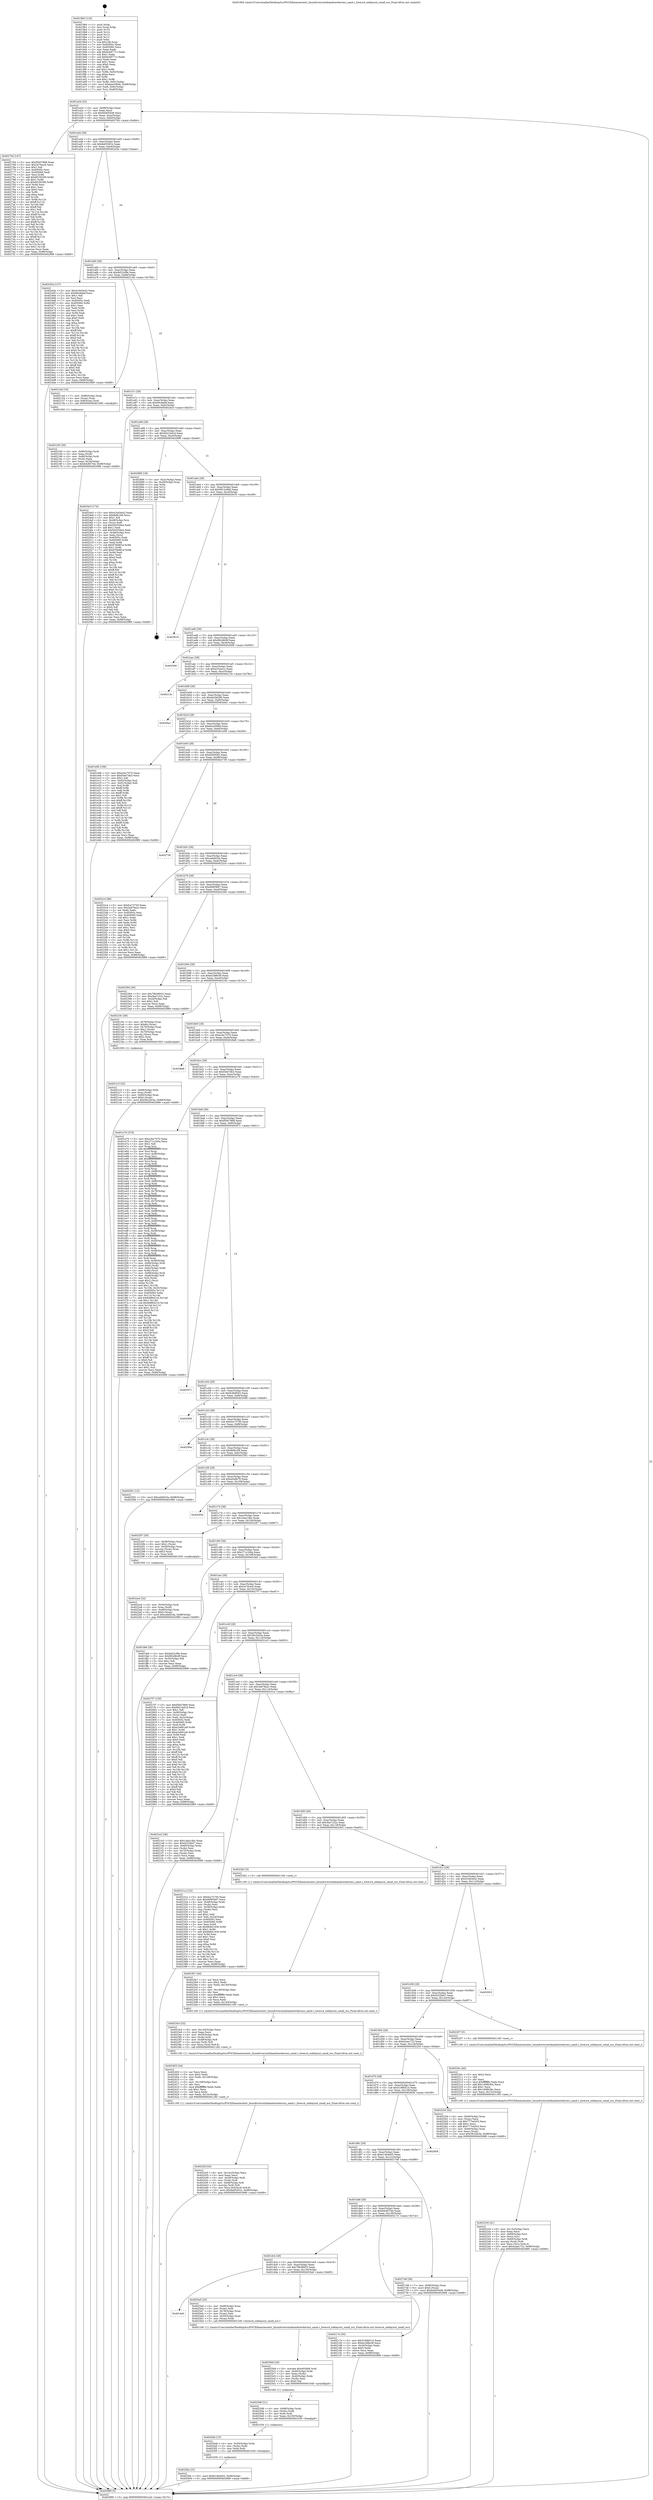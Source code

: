 digraph "0x4019b0" {
  label = "0x4019b0 (/mnt/c/Users/mathe/Desktop/tcc/POCII/binaries/extr_linuxdriversmtdnandrawdavinci_nand.c_hwecc4_ooblayout_small_ecc_Final-ollvm.out::main(0))"
  labelloc = "t"
  node[shape=record]

  Entry [label="",width=0.3,height=0.3,shape=circle,fillcolor=black,style=filled]
  "0x401a24" [label="{
     0x401a24 [32]\l
     | [instrs]\l
     &nbsp;&nbsp;0x401a24 \<+6\>: mov -0x98(%rbp),%eax\l
     &nbsp;&nbsp;0x401a2a \<+2\>: mov %eax,%ecx\l
     &nbsp;&nbsp;0x401a2c \<+6\>: sub $0x84405448,%ecx\l
     &nbsp;&nbsp;0x401a32 \<+6\>: mov %eax,-0xac(%rbp)\l
     &nbsp;&nbsp;0x401a38 \<+6\>: mov %ecx,-0xb0(%rbp)\l
     &nbsp;&nbsp;0x401a3e \<+6\>: je 0000000000402764 \<main+0xdb4\>\l
  }"]
  "0x402764" [label="{
     0x402764 [147]\l
     | [instrs]\l
     &nbsp;&nbsp;0x402764 \<+5\>: mov $0xf5b07868,%eax\l
     &nbsp;&nbsp;0x402769 \<+5\>: mov $0x2e7fcec6,%ecx\l
     &nbsp;&nbsp;0x40276e \<+2\>: mov $0x1,%dl\l
     &nbsp;&nbsp;0x402770 \<+7\>: mov 0x40505c,%esi\l
     &nbsp;&nbsp;0x402777 \<+7\>: mov 0x405060,%edi\l
     &nbsp;&nbsp;0x40277e \<+3\>: mov %esi,%r8d\l
     &nbsp;&nbsp;0x402781 \<+7\>: add $0x6f100290,%r8d\l
     &nbsp;&nbsp;0x402788 \<+4\>: sub $0x1,%r8d\l
     &nbsp;&nbsp;0x40278c \<+7\>: sub $0x6f100290,%r8d\l
     &nbsp;&nbsp;0x402793 \<+4\>: imul %r8d,%esi\l
     &nbsp;&nbsp;0x402797 \<+3\>: and $0x1,%esi\l
     &nbsp;&nbsp;0x40279a \<+3\>: cmp $0x0,%esi\l
     &nbsp;&nbsp;0x40279d \<+4\>: sete %r9b\l
     &nbsp;&nbsp;0x4027a1 \<+3\>: cmp $0xa,%edi\l
     &nbsp;&nbsp;0x4027a4 \<+4\>: setl %r10b\l
     &nbsp;&nbsp;0x4027a8 \<+3\>: mov %r9b,%r11b\l
     &nbsp;&nbsp;0x4027ab \<+4\>: xor $0xff,%r11b\l
     &nbsp;&nbsp;0x4027af \<+3\>: mov %r10b,%bl\l
     &nbsp;&nbsp;0x4027b2 \<+3\>: xor $0xff,%bl\l
     &nbsp;&nbsp;0x4027b5 \<+3\>: xor $0x1,%dl\l
     &nbsp;&nbsp;0x4027b8 \<+3\>: mov %r11b,%r14b\l
     &nbsp;&nbsp;0x4027bb \<+4\>: and $0xff,%r14b\l
     &nbsp;&nbsp;0x4027bf \<+3\>: and %dl,%r9b\l
     &nbsp;&nbsp;0x4027c2 \<+3\>: mov %bl,%r15b\l
     &nbsp;&nbsp;0x4027c5 \<+4\>: and $0xff,%r15b\l
     &nbsp;&nbsp;0x4027c9 \<+3\>: and %dl,%r10b\l
     &nbsp;&nbsp;0x4027cc \<+3\>: or %r9b,%r14b\l
     &nbsp;&nbsp;0x4027cf \<+3\>: or %r10b,%r15b\l
     &nbsp;&nbsp;0x4027d2 \<+3\>: xor %r15b,%r14b\l
     &nbsp;&nbsp;0x4027d5 \<+3\>: or %bl,%r11b\l
     &nbsp;&nbsp;0x4027d8 \<+4\>: xor $0xff,%r11b\l
     &nbsp;&nbsp;0x4027dc \<+3\>: or $0x1,%dl\l
     &nbsp;&nbsp;0x4027df \<+3\>: and %dl,%r11b\l
     &nbsp;&nbsp;0x4027e2 \<+3\>: or %r11b,%r14b\l
     &nbsp;&nbsp;0x4027e5 \<+4\>: test $0x1,%r14b\l
     &nbsp;&nbsp;0x4027e9 \<+3\>: cmovne %ecx,%eax\l
     &nbsp;&nbsp;0x4027ec \<+6\>: mov %eax,-0x98(%rbp)\l
     &nbsp;&nbsp;0x4027f2 \<+5\>: jmp 0000000000402989 \<main+0xfd9\>\l
  }"]
  "0x401a44" [label="{
     0x401a44 [28]\l
     | [instrs]\l
     &nbsp;&nbsp;0x401a44 \<+5\>: jmp 0000000000401a49 \<main+0x99\>\l
     &nbsp;&nbsp;0x401a49 \<+6\>: mov -0xac(%rbp),%eax\l
     &nbsp;&nbsp;0x401a4f \<+5\>: sub $0x8a65561e,%eax\l
     &nbsp;&nbsp;0x401a54 \<+6\>: mov %eax,-0xb4(%rbp)\l
     &nbsp;&nbsp;0x401a5a \<+6\>: je 000000000040245a \<main+0xaaa\>\l
  }"]
  Exit [label="",width=0.3,height=0.3,shape=circle,fillcolor=black,style=filled,peripheries=2]
  "0x40245a" [label="{
     0x40245a [137]\l
     | [instrs]\l
     &nbsp;&nbsp;0x40245a \<+5\>: mov $0x416d3e42,%eax\l
     &nbsp;&nbsp;0x40245f \<+5\>: mov $0x90c9afaf,%ecx\l
     &nbsp;&nbsp;0x402464 \<+2\>: mov $0x1,%dl\l
     &nbsp;&nbsp;0x402466 \<+2\>: xor %esi,%esi\l
     &nbsp;&nbsp;0x402468 \<+7\>: mov 0x40505c,%edi\l
     &nbsp;&nbsp;0x40246f \<+8\>: mov 0x405060,%r8d\l
     &nbsp;&nbsp;0x402477 \<+3\>: sub $0x1,%esi\l
     &nbsp;&nbsp;0x40247a \<+3\>: mov %edi,%r9d\l
     &nbsp;&nbsp;0x40247d \<+3\>: add %esi,%r9d\l
     &nbsp;&nbsp;0x402480 \<+4\>: imul %r9d,%edi\l
     &nbsp;&nbsp;0x402484 \<+3\>: and $0x1,%edi\l
     &nbsp;&nbsp;0x402487 \<+3\>: cmp $0x0,%edi\l
     &nbsp;&nbsp;0x40248a \<+4\>: sete %r10b\l
     &nbsp;&nbsp;0x40248e \<+4\>: cmp $0xa,%r8d\l
     &nbsp;&nbsp;0x402492 \<+4\>: setl %r11b\l
     &nbsp;&nbsp;0x402496 \<+3\>: mov %r10b,%bl\l
     &nbsp;&nbsp;0x402499 \<+3\>: xor $0xff,%bl\l
     &nbsp;&nbsp;0x40249c \<+3\>: mov %r11b,%r14b\l
     &nbsp;&nbsp;0x40249f \<+4\>: xor $0xff,%r14b\l
     &nbsp;&nbsp;0x4024a3 \<+3\>: xor $0x0,%dl\l
     &nbsp;&nbsp;0x4024a6 \<+3\>: mov %bl,%r15b\l
     &nbsp;&nbsp;0x4024a9 \<+4\>: and $0x0,%r15b\l
     &nbsp;&nbsp;0x4024ad \<+3\>: and %dl,%r10b\l
     &nbsp;&nbsp;0x4024b0 \<+3\>: mov %r14b,%r12b\l
     &nbsp;&nbsp;0x4024b3 \<+4\>: and $0x0,%r12b\l
     &nbsp;&nbsp;0x4024b7 \<+3\>: and %dl,%r11b\l
     &nbsp;&nbsp;0x4024ba \<+3\>: or %r10b,%r15b\l
     &nbsp;&nbsp;0x4024bd \<+3\>: or %r11b,%r12b\l
     &nbsp;&nbsp;0x4024c0 \<+3\>: xor %r12b,%r15b\l
     &nbsp;&nbsp;0x4024c3 \<+3\>: or %r14b,%bl\l
     &nbsp;&nbsp;0x4024c6 \<+3\>: xor $0xff,%bl\l
     &nbsp;&nbsp;0x4024c9 \<+3\>: or $0x0,%dl\l
     &nbsp;&nbsp;0x4024cc \<+2\>: and %dl,%bl\l
     &nbsp;&nbsp;0x4024ce \<+3\>: or %bl,%r15b\l
     &nbsp;&nbsp;0x4024d1 \<+4\>: test $0x1,%r15b\l
     &nbsp;&nbsp;0x4024d5 \<+3\>: cmovne %ecx,%eax\l
     &nbsp;&nbsp;0x4024d8 \<+6\>: mov %eax,-0x98(%rbp)\l
     &nbsp;&nbsp;0x4024de \<+5\>: jmp 0000000000402989 \<main+0xfd9\>\l
  }"]
  "0x401a60" [label="{
     0x401a60 [28]\l
     | [instrs]\l
     &nbsp;&nbsp;0x401a60 \<+5\>: jmp 0000000000401a65 \<main+0xb5\>\l
     &nbsp;&nbsp;0x401a65 \<+6\>: mov -0xac(%rbp),%eax\l
     &nbsp;&nbsp;0x401a6b \<+5\>: sub $0x8d22cf9e,%eax\l
     &nbsp;&nbsp;0x401a70 \<+6\>: mov %eax,-0xb8(%rbp)\l
     &nbsp;&nbsp;0x401a76 \<+6\>: je 000000000040214d \<main+0x79d\>\l
  }"]
  "0x4025fa" [label="{
     0x4025fa [15]\l
     | [instrs]\l
     &nbsp;&nbsp;0x4025fa \<+10\>: movl $0x61464e03,-0x98(%rbp)\l
     &nbsp;&nbsp;0x402604 \<+5\>: jmp 0000000000402989 \<main+0xfd9\>\l
  }"]
  "0x40214d" [label="{
     0x40214d [19]\l
     | [instrs]\l
     &nbsp;&nbsp;0x40214d \<+7\>: mov -0x88(%rbp),%rax\l
     &nbsp;&nbsp;0x402154 \<+3\>: mov (%rax),%rax\l
     &nbsp;&nbsp;0x402157 \<+4\>: mov 0x8(%rax),%rdi\l
     &nbsp;&nbsp;0x40215b \<+5\>: call 0000000000401060 \<atoi@plt\>\l
     | [calls]\l
     &nbsp;&nbsp;0x401060 \{1\} (unknown)\l
  }"]
  "0x401a7c" [label="{
     0x401a7c [28]\l
     | [instrs]\l
     &nbsp;&nbsp;0x401a7c \<+5\>: jmp 0000000000401a81 \<main+0xd1\>\l
     &nbsp;&nbsp;0x401a81 \<+6\>: mov -0xac(%rbp),%eax\l
     &nbsp;&nbsp;0x401a87 \<+5\>: sub $0x90c9afaf,%eax\l
     &nbsp;&nbsp;0x401a8c \<+6\>: mov %eax,-0xbc(%rbp)\l
     &nbsp;&nbsp;0x401a92 \<+6\>: je 00000000004024e3 \<main+0xb33\>\l
  }"]
  "0x4025eb" [label="{
     0x4025eb [15]\l
     | [instrs]\l
     &nbsp;&nbsp;0x4025eb \<+4\>: mov -0x50(%rbp),%rdx\l
     &nbsp;&nbsp;0x4025ef \<+3\>: mov (%rdx),%rdx\l
     &nbsp;&nbsp;0x4025f2 \<+3\>: mov %rdx,%rdi\l
     &nbsp;&nbsp;0x4025f5 \<+5\>: call 0000000000401030 \<free@plt\>\l
     | [calls]\l
     &nbsp;&nbsp;0x401030 \{1\} (unknown)\l
  }"]
  "0x4024e3" [label="{
     0x4024e3 [174]\l
     | [instrs]\l
     &nbsp;&nbsp;0x4024e3 \<+5\>: mov $0x416d3e42,%eax\l
     &nbsp;&nbsp;0x4024e8 \<+5\>: mov $0x8efb169,%ecx\l
     &nbsp;&nbsp;0x4024ed \<+2\>: mov $0x1,%dl\l
     &nbsp;&nbsp;0x4024ef \<+4\>: mov -0x48(%rbp),%rsi\l
     &nbsp;&nbsp;0x4024f3 \<+2\>: mov (%rsi),%edi\l
     &nbsp;&nbsp;0x4024f5 \<+6\>: sub $0x5b503de4,%edi\l
     &nbsp;&nbsp;0x4024fb \<+3\>: add $0x1,%edi\l
     &nbsp;&nbsp;0x4024fe \<+6\>: add $0x5b503de4,%edi\l
     &nbsp;&nbsp;0x402504 \<+4\>: mov -0x48(%rbp),%rsi\l
     &nbsp;&nbsp;0x402508 \<+2\>: mov %edi,(%rsi)\l
     &nbsp;&nbsp;0x40250a \<+7\>: mov 0x40505c,%edi\l
     &nbsp;&nbsp;0x402511 \<+8\>: mov 0x405060,%r8d\l
     &nbsp;&nbsp;0x402519 \<+3\>: mov %edi,%r9d\l
     &nbsp;&nbsp;0x40251c \<+7\>: sub $0x876b8f1d,%r9d\l
     &nbsp;&nbsp;0x402523 \<+4\>: sub $0x1,%r9d\l
     &nbsp;&nbsp;0x402527 \<+7\>: add $0x876b8f1d,%r9d\l
     &nbsp;&nbsp;0x40252e \<+4\>: imul %r9d,%edi\l
     &nbsp;&nbsp;0x402532 \<+3\>: and $0x1,%edi\l
     &nbsp;&nbsp;0x402535 \<+3\>: cmp $0x0,%edi\l
     &nbsp;&nbsp;0x402538 \<+4\>: sete %r10b\l
     &nbsp;&nbsp;0x40253c \<+4\>: cmp $0xa,%r8d\l
     &nbsp;&nbsp;0x402540 \<+4\>: setl %r11b\l
     &nbsp;&nbsp;0x402544 \<+3\>: mov %r10b,%bl\l
     &nbsp;&nbsp;0x402547 \<+3\>: xor $0xff,%bl\l
     &nbsp;&nbsp;0x40254a \<+3\>: mov %r11b,%r14b\l
     &nbsp;&nbsp;0x40254d \<+4\>: xor $0xff,%r14b\l
     &nbsp;&nbsp;0x402551 \<+3\>: xor $0x0,%dl\l
     &nbsp;&nbsp;0x402554 \<+3\>: mov %bl,%r15b\l
     &nbsp;&nbsp;0x402557 \<+4\>: and $0x0,%r15b\l
     &nbsp;&nbsp;0x40255b \<+3\>: and %dl,%r10b\l
     &nbsp;&nbsp;0x40255e \<+3\>: mov %r14b,%r12b\l
     &nbsp;&nbsp;0x402561 \<+4\>: and $0x0,%r12b\l
     &nbsp;&nbsp;0x402565 \<+3\>: and %dl,%r11b\l
     &nbsp;&nbsp;0x402568 \<+3\>: or %r10b,%r15b\l
     &nbsp;&nbsp;0x40256b \<+3\>: or %r11b,%r12b\l
     &nbsp;&nbsp;0x40256e \<+3\>: xor %r12b,%r15b\l
     &nbsp;&nbsp;0x402571 \<+3\>: or %r14b,%bl\l
     &nbsp;&nbsp;0x402574 \<+3\>: xor $0xff,%bl\l
     &nbsp;&nbsp;0x402577 \<+3\>: or $0x0,%dl\l
     &nbsp;&nbsp;0x40257a \<+2\>: and %dl,%bl\l
     &nbsp;&nbsp;0x40257c \<+3\>: or %bl,%r15b\l
     &nbsp;&nbsp;0x40257f \<+4\>: test $0x1,%r15b\l
     &nbsp;&nbsp;0x402583 \<+3\>: cmovne %ecx,%eax\l
     &nbsp;&nbsp;0x402586 \<+6\>: mov %eax,-0x98(%rbp)\l
     &nbsp;&nbsp;0x40258c \<+5\>: jmp 0000000000402989 \<main+0xfd9\>\l
  }"]
  "0x401a98" [label="{
     0x401a98 [28]\l
     | [instrs]\l
     &nbsp;&nbsp;0x401a98 \<+5\>: jmp 0000000000401a9d \<main+0xed\>\l
     &nbsp;&nbsp;0x401a9d \<+6\>: mov -0xac(%rbp),%eax\l
     &nbsp;&nbsp;0x401aa3 \<+5\>: sub $0x9421bd1d,%eax\l
     &nbsp;&nbsp;0x401aa8 \<+6\>: mov %eax,-0xc0(%rbp)\l
     &nbsp;&nbsp;0x401aae \<+6\>: je 0000000000402896 \<main+0xee6\>\l
  }"]
  "0x4025d6" [label="{
     0x4025d6 [21]\l
     | [instrs]\l
     &nbsp;&nbsp;0x4025d6 \<+4\>: mov -0x68(%rbp),%rdx\l
     &nbsp;&nbsp;0x4025da \<+3\>: mov (%rdx),%rdx\l
     &nbsp;&nbsp;0x4025dd \<+3\>: mov %rdx,%rdi\l
     &nbsp;&nbsp;0x4025e0 \<+6\>: mov %eax,-0x150(%rbp)\l
     &nbsp;&nbsp;0x4025e6 \<+5\>: call 0000000000401030 \<free@plt\>\l
     | [calls]\l
     &nbsp;&nbsp;0x401030 \{1\} (unknown)\l
  }"]
  "0x402896" [label="{
     0x402896 [18]\l
     | [instrs]\l
     &nbsp;&nbsp;0x402896 \<+3\>: mov -0x2c(%rbp),%eax\l
     &nbsp;&nbsp;0x402899 \<+4\>: lea -0x28(%rbp),%rsp\l
     &nbsp;&nbsp;0x40289d \<+1\>: pop %rbx\l
     &nbsp;&nbsp;0x40289e \<+2\>: pop %r12\l
     &nbsp;&nbsp;0x4028a0 \<+2\>: pop %r13\l
     &nbsp;&nbsp;0x4028a2 \<+2\>: pop %r14\l
     &nbsp;&nbsp;0x4028a4 \<+2\>: pop %r15\l
     &nbsp;&nbsp;0x4028a6 \<+1\>: pop %rbp\l
     &nbsp;&nbsp;0x4028a7 \<+1\>: ret\l
  }"]
  "0x401ab4" [label="{
     0x401ab4 [28]\l
     | [instrs]\l
     &nbsp;&nbsp;0x401ab4 \<+5\>: jmp 0000000000401ab9 \<main+0x109\>\l
     &nbsp;&nbsp;0x401ab9 \<+6\>: mov -0xac(%rbp),%eax\l
     &nbsp;&nbsp;0x401abf \<+5\>: sub $0x9912c8dd,%eax\l
     &nbsp;&nbsp;0x401ac4 \<+6\>: mov %eax,-0xc4(%rbp)\l
     &nbsp;&nbsp;0x401aca \<+6\>: je 0000000000402618 \<main+0xc68\>\l
  }"]
  "0x4025b9" [label="{
     0x4025b9 [29]\l
     | [instrs]\l
     &nbsp;&nbsp;0x4025b9 \<+10\>: movabs $0x4030b6,%rdi\l
     &nbsp;&nbsp;0x4025c3 \<+4\>: mov -0x40(%rbp),%rdx\l
     &nbsp;&nbsp;0x4025c7 \<+2\>: mov %eax,(%rdx)\l
     &nbsp;&nbsp;0x4025c9 \<+4\>: mov -0x40(%rbp),%rdx\l
     &nbsp;&nbsp;0x4025cd \<+2\>: mov (%rdx),%esi\l
     &nbsp;&nbsp;0x4025cf \<+2\>: mov $0x0,%al\l
     &nbsp;&nbsp;0x4025d1 \<+5\>: call 0000000000401040 \<printf@plt\>\l
     | [calls]\l
     &nbsp;&nbsp;0x401040 \{1\} (unknown)\l
  }"]
  "0x402618" [label="{
     0x402618\l
  }", style=dashed]
  "0x401ad0" [label="{
     0x401ad0 [28]\l
     | [instrs]\l
     &nbsp;&nbsp;0x401ad0 \<+5\>: jmp 0000000000401ad5 \<main+0x125\>\l
     &nbsp;&nbsp;0x401ad5 \<+6\>: mov -0xac(%rbp),%eax\l
     &nbsp;&nbsp;0x401adb \<+5\>: sub $0x992d8c9f,%eax\l
     &nbsp;&nbsp;0x401ae0 \<+6\>: mov %eax,-0xc8(%rbp)\l
     &nbsp;&nbsp;0x401ae6 \<+6\>: je 0000000000402006 \<main+0x656\>\l
  }"]
  "0x401de0" [label="{
     0x401de0\l
  }", style=dashed]
  "0x402006" [label="{
     0x402006\l
  }", style=dashed]
  "0x401aec" [label="{
     0x401aec [28]\l
     | [instrs]\l
     &nbsp;&nbsp;0x401aec \<+5\>: jmp 0000000000401af1 \<main+0x141\>\l
     &nbsp;&nbsp;0x401af1 \<+6\>: mov -0xac(%rbp),%eax\l
     &nbsp;&nbsp;0x401af7 \<+5\>: sub $0xa23cbccc,%eax\l
     &nbsp;&nbsp;0x401afc \<+6\>: mov %eax,-0xcc(%rbp)\l
     &nbsp;&nbsp;0x401b02 \<+6\>: je 000000000040213e \<main+0x78e\>\l
  }"]
  "0x4025a0" [label="{
     0x4025a0 [25]\l
     | [instrs]\l
     &nbsp;&nbsp;0x4025a0 \<+4\>: mov -0x68(%rbp),%rax\l
     &nbsp;&nbsp;0x4025a4 \<+3\>: mov (%rax),%rdi\l
     &nbsp;&nbsp;0x4025a7 \<+4\>: mov -0x78(%rbp),%rax\l
     &nbsp;&nbsp;0x4025ab \<+2\>: mov (%rax),%esi\l
     &nbsp;&nbsp;0x4025ad \<+4\>: mov -0x50(%rbp),%rax\l
     &nbsp;&nbsp;0x4025b1 \<+3\>: mov (%rax),%rdx\l
     &nbsp;&nbsp;0x4025b4 \<+5\>: call 0000000000401240 \<hwecc4_ooblayout_small_ecc\>\l
     | [calls]\l
     &nbsp;&nbsp;0x401240 \{1\} (/mnt/c/Users/mathe/Desktop/tcc/POCII/binaries/extr_linuxdriversmtdnandrawdavinci_nand.c_hwecc4_ooblayout_small_ecc_Final-ollvm.out::hwecc4_ooblayout_small_ecc)\l
  }"]
  "0x40213e" [label="{
     0x40213e\l
  }", style=dashed]
  "0x401b08" [label="{
     0x401b08 [28]\l
     | [instrs]\l
     &nbsp;&nbsp;0x401b08 \<+5\>: jmp 0000000000401b0d \<main+0x15d\>\l
     &nbsp;&nbsp;0x401b0d \<+6\>: mov -0xac(%rbp),%eax\l
     &nbsp;&nbsp;0x401b13 \<+5\>: sub $0xbb29d2f6,%eax\l
     &nbsp;&nbsp;0x401b18 \<+6\>: mov %eax,-0xd0(%rbp)\l
     &nbsp;&nbsp;0x401b1e \<+6\>: je 00000000004026a1 \<main+0xcf1\>\l
  }"]
  "0x40242f" [label="{
     0x40242f [43]\l
     | [instrs]\l
     &nbsp;&nbsp;0x40242f \<+6\>: mov -0x14c(%rbp),%ecx\l
     &nbsp;&nbsp;0x402435 \<+3\>: imul %eax,%ecx\l
     &nbsp;&nbsp;0x402438 \<+4\>: mov -0x50(%rbp),%rdi\l
     &nbsp;&nbsp;0x40243c \<+3\>: mov (%rdi),%rdi\l
     &nbsp;&nbsp;0x40243f \<+4\>: mov -0x48(%rbp),%r8\l
     &nbsp;&nbsp;0x402443 \<+3\>: movslq (%r8),%r8\l
     &nbsp;&nbsp;0x402446 \<+5\>: mov %ecx,0x4(%rdi,%r8,8)\l
     &nbsp;&nbsp;0x40244b \<+10\>: movl $0x8a65561e,-0x98(%rbp)\l
     &nbsp;&nbsp;0x402455 \<+5\>: jmp 0000000000402989 \<main+0xfd9\>\l
  }"]
  "0x4026a1" [label="{
     0x4026a1\l
  }", style=dashed]
  "0x401b24" [label="{
     0x401b24 [28]\l
     | [instrs]\l
     &nbsp;&nbsp;0x401b24 \<+5\>: jmp 0000000000401b29 \<main+0x179\>\l
     &nbsp;&nbsp;0x401b29 \<+6\>: mov -0xac(%rbp),%eax\l
     &nbsp;&nbsp;0x401b2f \<+5\>: sub $0xbee2094b,%eax\l
     &nbsp;&nbsp;0x401b34 \<+6\>: mov %eax,-0xd4(%rbp)\l
     &nbsp;&nbsp;0x401b3a \<+6\>: je 0000000000401e06 \<main+0x456\>\l
  }"]
  "0x402403" [label="{
     0x402403 [44]\l
     | [instrs]\l
     &nbsp;&nbsp;0x402403 \<+2\>: xor %ecx,%ecx\l
     &nbsp;&nbsp;0x402405 \<+5\>: mov $0x2,%edx\l
     &nbsp;&nbsp;0x40240a \<+6\>: mov %edx,-0x148(%rbp)\l
     &nbsp;&nbsp;0x402410 \<+1\>: cltd\l
     &nbsp;&nbsp;0x402411 \<+6\>: mov -0x148(%rbp),%esi\l
     &nbsp;&nbsp;0x402417 \<+2\>: idiv %esi\l
     &nbsp;&nbsp;0x402419 \<+6\>: imul $0xfffffffe,%edx,%edx\l
     &nbsp;&nbsp;0x40241f \<+3\>: sub $0x1,%ecx\l
     &nbsp;&nbsp;0x402422 \<+2\>: sub %ecx,%edx\l
     &nbsp;&nbsp;0x402424 \<+6\>: mov %edx,-0x14c(%rbp)\l
     &nbsp;&nbsp;0x40242a \<+5\>: call 0000000000401160 \<next_i\>\l
     | [calls]\l
     &nbsp;&nbsp;0x401160 \{1\} (/mnt/c/Users/mathe/Desktop/tcc/POCII/binaries/extr_linuxdriversmtdnandrawdavinci_nand.c_hwecc4_ooblayout_small_ecc_Final-ollvm.out::next_i)\l
  }"]
  "0x401e06" [label="{
     0x401e06 [106]\l
     | [instrs]\l
     &nbsp;&nbsp;0x401e06 \<+5\>: mov $0xe3ec7070,%eax\l
     &nbsp;&nbsp;0x401e0b \<+5\>: mov $0xf3eb7db3,%ecx\l
     &nbsp;&nbsp;0x401e10 \<+2\>: mov $0x1,%dl\l
     &nbsp;&nbsp;0x401e12 \<+7\>: mov -0x92(%rbp),%sil\l
     &nbsp;&nbsp;0x401e19 \<+7\>: mov -0x91(%rbp),%dil\l
     &nbsp;&nbsp;0x401e20 \<+3\>: mov %sil,%r8b\l
     &nbsp;&nbsp;0x401e23 \<+4\>: xor $0xff,%r8b\l
     &nbsp;&nbsp;0x401e27 \<+3\>: mov %dil,%r9b\l
     &nbsp;&nbsp;0x401e2a \<+4\>: xor $0xff,%r9b\l
     &nbsp;&nbsp;0x401e2e \<+3\>: xor $0x1,%dl\l
     &nbsp;&nbsp;0x401e31 \<+3\>: mov %r8b,%r10b\l
     &nbsp;&nbsp;0x401e34 \<+4\>: and $0xff,%r10b\l
     &nbsp;&nbsp;0x401e38 \<+3\>: and %dl,%sil\l
     &nbsp;&nbsp;0x401e3b \<+3\>: mov %r9b,%r11b\l
     &nbsp;&nbsp;0x401e3e \<+4\>: and $0xff,%r11b\l
     &nbsp;&nbsp;0x401e42 \<+3\>: and %dl,%dil\l
     &nbsp;&nbsp;0x401e45 \<+3\>: or %sil,%r10b\l
     &nbsp;&nbsp;0x401e48 \<+3\>: or %dil,%r11b\l
     &nbsp;&nbsp;0x401e4b \<+3\>: xor %r11b,%r10b\l
     &nbsp;&nbsp;0x401e4e \<+3\>: or %r9b,%r8b\l
     &nbsp;&nbsp;0x401e51 \<+4\>: xor $0xff,%r8b\l
     &nbsp;&nbsp;0x401e55 \<+3\>: or $0x1,%dl\l
     &nbsp;&nbsp;0x401e58 \<+3\>: and %dl,%r8b\l
     &nbsp;&nbsp;0x401e5b \<+3\>: or %r8b,%r10b\l
     &nbsp;&nbsp;0x401e5e \<+4\>: test $0x1,%r10b\l
     &nbsp;&nbsp;0x401e62 \<+3\>: cmovne %ecx,%eax\l
     &nbsp;&nbsp;0x401e65 \<+6\>: mov %eax,-0x98(%rbp)\l
     &nbsp;&nbsp;0x401e6b \<+5\>: jmp 0000000000402989 \<main+0xfd9\>\l
  }"]
  "0x401b40" [label="{
     0x401b40 [28]\l
     | [instrs]\l
     &nbsp;&nbsp;0x401b40 \<+5\>: jmp 0000000000401b45 \<main+0x195\>\l
     &nbsp;&nbsp;0x401b45 \<+6\>: mov -0xac(%rbp),%eax\l
     &nbsp;&nbsp;0x401b4b \<+5\>: sub $0xbf3f30d5,%eax\l
     &nbsp;&nbsp;0x401b50 \<+6\>: mov %eax,-0xd8(%rbp)\l
     &nbsp;&nbsp;0x401b56 \<+6\>: je 0000000000402739 \<main+0xd89\>\l
  }"]
  "0x402989" [label="{
     0x402989 [5]\l
     | [instrs]\l
     &nbsp;&nbsp;0x402989 \<+5\>: jmp 0000000000401a24 \<main+0x74\>\l
  }"]
  "0x4019b0" [label="{
     0x4019b0 [116]\l
     | [instrs]\l
     &nbsp;&nbsp;0x4019b0 \<+1\>: push %rbp\l
     &nbsp;&nbsp;0x4019b1 \<+3\>: mov %rsp,%rbp\l
     &nbsp;&nbsp;0x4019b4 \<+2\>: push %r15\l
     &nbsp;&nbsp;0x4019b6 \<+2\>: push %r14\l
     &nbsp;&nbsp;0x4019b8 \<+2\>: push %r13\l
     &nbsp;&nbsp;0x4019ba \<+2\>: push %r12\l
     &nbsp;&nbsp;0x4019bc \<+1\>: push %rbx\l
     &nbsp;&nbsp;0x4019bd \<+7\>: sub $0x148,%rsp\l
     &nbsp;&nbsp;0x4019c4 \<+7\>: mov 0x40505c,%eax\l
     &nbsp;&nbsp;0x4019cb \<+7\>: mov 0x405060,%ecx\l
     &nbsp;&nbsp;0x4019d2 \<+2\>: mov %eax,%edx\l
     &nbsp;&nbsp;0x4019d4 \<+6\>: add $0x6cb9771c,%edx\l
     &nbsp;&nbsp;0x4019da \<+3\>: sub $0x1,%edx\l
     &nbsp;&nbsp;0x4019dd \<+6\>: sub $0x6cb9771c,%edx\l
     &nbsp;&nbsp;0x4019e3 \<+3\>: imul %edx,%eax\l
     &nbsp;&nbsp;0x4019e6 \<+3\>: and $0x1,%eax\l
     &nbsp;&nbsp;0x4019e9 \<+3\>: cmp $0x0,%eax\l
     &nbsp;&nbsp;0x4019ec \<+4\>: sete %r8b\l
     &nbsp;&nbsp;0x4019f0 \<+4\>: and $0x1,%r8b\l
     &nbsp;&nbsp;0x4019f4 \<+7\>: mov %r8b,-0x92(%rbp)\l
     &nbsp;&nbsp;0x4019fb \<+3\>: cmp $0xa,%ecx\l
     &nbsp;&nbsp;0x4019fe \<+4\>: setl %r8b\l
     &nbsp;&nbsp;0x401a02 \<+4\>: and $0x1,%r8b\l
     &nbsp;&nbsp;0x401a06 \<+7\>: mov %r8b,-0x91(%rbp)\l
     &nbsp;&nbsp;0x401a0d \<+10\>: movl $0xbee2094b,-0x98(%rbp)\l
     &nbsp;&nbsp;0x401a17 \<+6\>: mov %edi,-0x9c(%rbp)\l
     &nbsp;&nbsp;0x401a1d \<+7\>: mov %rsi,-0xa8(%rbp)\l
  }"]
  "0x4023e3" [label="{
     0x4023e3 [32]\l
     | [instrs]\l
     &nbsp;&nbsp;0x4023e3 \<+6\>: mov -0x144(%rbp),%ecx\l
     &nbsp;&nbsp;0x4023e9 \<+3\>: imul %eax,%ecx\l
     &nbsp;&nbsp;0x4023ec \<+4\>: mov -0x50(%rbp),%rdi\l
     &nbsp;&nbsp;0x4023f0 \<+3\>: mov (%rdi),%rdi\l
     &nbsp;&nbsp;0x4023f3 \<+4\>: mov -0x48(%rbp),%r8\l
     &nbsp;&nbsp;0x4023f7 \<+3\>: movslq (%r8),%r8\l
     &nbsp;&nbsp;0x4023fa \<+4\>: mov %ecx,(%rdi,%r8,8)\l
     &nbsp;&nbsp;0x4023fe \<+5\>: call 0000000000401160 \<next_i\>\l
     | [calls]\l
     &nbsp;&nbsp;0x401160 \{1\} (/mnt/c/Users/mathe/Desktop/tcc/POCII/binaries/extr_linuxdriversmtdnandrawdavinci_nand.c_hwecc4_ooblayout_small_ecc_Final-ollvm.out::next_i)\l
  }"]
  "0x402739" [label="{
     0x402739\l
  }", style=dashed]
  "0x401b5c" [label="{
     0x401b5c [28]\l
     | [instrs]\l
     &nbsp;&nbsp;0x401b5c \<+5\>: jmp 0000000000401b61 \<main+0x1b1\>\l
     &nbsp;&nbsp;0x401b61 \<+6\>: mov -0xac(%rbp),%eax\l
     &nbsp;&nbsp;0x401b67 \<+5\>: sub $0xcebf433a,%eax\l
     &nbsp;&nbsp;0x401b6c \<+6\>: mov %eax,-0xdc(%rbp)\l
     &nbsp;&nbsp;0x401b72 \<+6\>: je 00000000004022c4 \<main+0x914\>\l
  }"]
  "0x4023b7" [label="{
     0x4023b7 [44]\l
     | [instrs]\l
     &nbsp;&nbsp;0x4023b7 \<+2\>: xor %ecx,%ecx\l
     &nbsp;&nbsp;0x4023b9 \<+5\>: mov $0x2,%edx\l
     &nbsp;&nbsp;0x4023be \<+6\>: mov %edx,-0x140(%rbp)\l
     &nbsp;&nbsp;0x4023c4 \<+1\>: cltd\l
     &nbsp;&nbsp;0x4023c5 \<+6\>: mov -0x140(%rbp),%esi\l
     &nbsp;&nbsp;0x4023cb \<+2\>: idiv %esi\l
     &nbsp;&nbsp;0x4023cd \<+6\>: imul $0xfffffffe,%edx,%edx\l
     &nbsp;&nbsp;0x4023d3 \<+3\>: sub $0x1,%ecx\l
     &nbsp;&nbsp;0x4023d6 \<+2\>: sub %ecx,%edx\l
     &nbsp;&nbsp;0x4023d8 \<+6\>: mov %edx,-0x144(%rbp)\l
     &nbsp;&nbsp;0x4023de \<+5\>: call 0000000000401160 \<next_i\>\l
     | [calls]\l
     &nbsp;&nbsp;0x401160 \{1\} (/mnt/c/Users/mathe/Desktop/tcc/POCII/binaries/extr_linuxdriversmtdnandrawdavinci_nand.c_hwecc4_ooblayout_small_ecc_Final-ollvm.out::next_i)\l
  }"]
  "0x4022c4" [label="{
     0x4022c4 [86]\l
     | [instrs]\l
     &nbsp;&nbsp;0x4022c4 \<+5\>: mov $0xfca73750,%eax\l
     &nbsp;&nbsp;0x4022c9 \<+5\>: mov $0x3a878a2c,%ecx\l
     &nbsp;&nbsp;0x4022ce \<+2\>: xor %edx,%edx\l
     &nbsp;&nbsp;0x4022d0 \<+7\>: mov 0x40505c,%esi\l
     &nbsp;&nbsp;0x4022d7 \<+7\>: mov 0x405060,%edi\l
     &nbsp;&nbsp;0x4022de \<+3\>: sub $0x1,%edx\l
     &nbsp;&nbsp;0x4022e1 \<+3\>: mov %esi,%r8d\l
     &nbsp;&nbsp;0x4022e4 \<+3\>: add %edx,%r8d\l
     &nbsp;&nbsp;0x4022e7 \<+4\>: imul %r8d,%esi\l
     &nbsp;&nbsp;0x4022eb \<+3\>: and $0x1,%esi\l
     &nbsp;&nbsp;0x4022ee \<+3\>: cmp $0x0,%esi\l
     &nbsp;&nbsp;0x4022f1 \<+4\>: sete %r9b\l
     &nbsp;&nbsp;0x4022f5 \<+3\>: cmp $0xa,%edi\l
     &nbsp;&nbsp;0x4022f8 \<+4\>: setl %r10b\l
     &nbsp;&nbsp;0x4022fc \<+3\>: mov %r9b,%r11b\l
     &nbsp;&nbsp;0x4022ff \<+3\>: and %r10b,%r11b\l
     &nbsp;&nbsp;0x402302 \<+3\>: xor %r10b,%r9b\l
     &nbsp;&nbsp;0x402305 \<+3\>: or %r9b,%r11b\l
     &nbsp;&nbsp;0x402308 \<+4\>: test $0x1,%r11b\l
     &nbsp;&nbsp;0x40230c \<+3\>: cmovne %ecx,%eax\l
     &nbsp;&nbsp;0x40230f \<+6\>: mov %eax,-0x98(%rbp)\l
     &nbsp;&nbsp;0x402315 \<+5\>: jmp 0000000000402989 \<main+0xfd9\>\l
  }"]
  "0x401b78" [label="{
     0x401b78 [28]\l
     | [instrs]\l
     &nbsp;&nbsp;0x401b78 \<+5\>: jmp 0000000000401b7d \<main+0x1cd\>\l
     &nbsp;&nbsp;0x401b7d \<+6\>: mov -0xac(%rbp),%eax\l
     &nbsp;&nbsp;0x401b83 \<+5\>: sub $0xd09f3697,%eax\l
     &nbsp;&nbsp;0x401b88 \<+6\>: mov %eax,-0xe0(%rbp)\l
     &nbsp;&nbsp;0x401b8e \<+6\>: je 0000000000402394 \<main+0x9e4\>\l
  }"]
  "0x4022a4" [label="{
     0x4022a4 [32]\l
     | [instrs]\l
     &nbsp;&nbsp;0x4022a4 \<+4\>: mov -0x50(%rbp),%rdi\l
     &nbsp;&nbsp;0x4022a8 \<+3\>: mov %rax,(%rdi)\l
     &nbsp;&nbsp;0x4022ab \<+4\>: mov -0x48(%rbp),%rax\l
     &nbsp;&nbsp;0x4022af \<+6\>: movl $0x0,(%rax)\l
     &nbsp;&nbsp;0x4022b5 \<+10\>: movl $0xcebf433a,-0x98(%rbp)\l
     &nbsp;&nbsp;0x4022bf \<+5\>: jmp 0000000000402989 \<main+0xfd9\>\l
  }"]
  "0x402394" [label="{
     0x402394 [30]\l
     | [instrs]\l
     &nbsp;&nbsp;0x402394 \<+5\>: mov $0x78b38933,%eax\l
     &nbsp;&nbsp;0x402399 \<+5\>: mov $0x3ba7c22c,%ecx\l
     &nbsp;&nbsp;0x40239e \<+3\>: mov -0x2d(%rbp),%dl\l
     &nbsp;&nbsp;0x4023a1 \<+3\>: test $0x1,%dl\l
     &nbsp;&nbsp;0x4023a4 \<+3\>: cmovne %ecx,%eax\l
     &nbsp;&nbsp;0x4023a7 \<+6\>: mov %eax,-0x98(%rbp)\l
     &nbsp;&nbsp;0x4023ad \<+5\>: jmp 0000000000402989 \<main+0xfd9\>\l
  }"]
  "0x401b94" [label="{
     0x401b94 [28]\l
     | [instrs]\l
     &nbsp;&nbsp;0x401b94 \<+5\>: jmp 0000000000401b99 \<main+0x1e9\>\l
     &nbsp;&nbsp;0x401b99 \<+6\>: mov -0xac(%rbp),%eax\l
     &nbsp;&nbsp;0x401b9f \<+5\>: sub $0xdc288e38,%eax\l
     &nbsp;&nbsp;0x401ba4 \<+6\>: mov %eax,-0xe4(%rbp)\l
     &nbsp;&nbsp;0x401baa \<+6\>: je 000000000040219c \<main+0x7ec\>\l
  }"]
  "0x402234" [label="{
     0x402234 [41]\l
     | [instrs]\l
     &nbsp;&nbsp;0x402234 \<+6\>: mov -0x13c(%rbp),%ecx\l
     &nbsp;&nbsp;0x40223a \<+3\>: imul %eax,%ecx\l
     &nbsp;&nbsp;0x40223d \<+4\>: mov -0x68(%rbp),%rsi\l
     &nbsp;&nbsp;0x402241 \<+3\>: mov (%rsi),%rsi\l
     &nbsp;&nbsp;0x402244 \<+4\>: mov -0x60(%rbp),%rdi\l
     &nbsp;&nbsp;0x402248 \<+3\>: movslq (%rdi),%rdi\l
     &nbsp;&nbsp;0x40224b \<+3\>: mov %ecx,(%rsi,%rdi,4)\l
     &nbsp;&nbsp;0x40224e \<+10\>: movl $0x42aec723,-0x98(%rbp)\l
     &nbsp;&nbsp;0x402258 \<+5\>: jmp 0000000000402989 \<main+0xfd9\>\l
  }"]
  "0x40219c" [label="{
     0x40219c [39]\l
     | [instrs]\l
     &nbsp;&nbsp;0x40219c \<+4\>: mov -0x78(%rbp),%rax\l
     &nbsp;&nbsp;0x4021a0 \<+6\>: movl $0x64,(%rax)\l
     &nbsp;&nbsp;0x4021a6 \<+4\>: mov -0x70(%rbp),%rax\l
     &nbsp;&nbsp;0x4021aa \<+6\>: movl $0x1,(%rax)\l
     &nbsp;&nbsp;0x4021b0 \<+4\>: mov -0x70(%rbp),%rax\l
     &nbsp;&nbsp;0x4021b4 \<+3\>: movslq (%rax),%rax\l
     &nbsp;&nbsp;0x4021b7 \<+4\>: shl $0x2,%rax\l
     &nbsp;&nbsp;0x4021bb \<+3\>: mov %rax,%rdi\l
     &nbsp;&nbsp;0x4021be \<+5\>: call 0000000000401050 \<malloc@plt\>\l
     | [calls]\l
     &nbsp;&nbsp;0x401050 \{1\} (unknown)\l
  }"]
  "0x401bb0" [label="{
     0x401bb0 [28]\l
     | [instrs]\l
     &nbsp;&nbsp;0x401bb0 \<+5\>: jmp 0000000000401bb5 \<main+0x205\>\l
     &nbsp;&nbsp;0x401bb5 \<+6\>: mov -0xac(%rbp),%eax\l
     &nbsp;&nbsp;0x401bbb \<+5\>: sub $0xe3ec7070,%eax\l
     &nbsp;&nbsp;0x401bc0 \<+6\>: mov %eax,-0xe8(%rbp)\l
     &nbsp;&nbsp;0x401bc6 \<+6\>: je 00000000004028a8 \<main+0xef8\>\l
  }"]
  "0x40220c" [label="{
     0x40220c [40]\l
     | [instrs]\l
     &nbsp;&nbsp;0x40220c \<+5\>: mov $0x2,%ecx\l
     &nbsp;&nbsp;0x402211 \<+1\>: cltd\l
     &nbsp;&nbsp;0x402212 \<+2\>: idiv %ecx\l
     &nbsp;&nbsp;0x402214 \<+6\>: imul $0xfffffffe,%edx,%ecx\l
     &nbsp;&nbsp;0x40221a \<+6\>: add $0x1408b3bc,%ecx\l
     &nbsp;&nbsp;0x402220 \<+3\>: add $0x1,%ecx\l
     &nbsp;&nbsp;0x402223 \<+6\>: sub $0x1408b3bc,%ecx\l
     &nbsp;&nbsp;0x402229 \<+6\>: mov %ecx,-0x13c(%rbp)\l
     &nbsp;&nbsp;0x40222f \<+5\>: call 0000000000401160 \<next_i\>\l
     | [calls]\l
     &nbsp;&nbsp;0x401160 \{1\} (/mnt/c/Users/mathe/Desktop/tcc/POCII/binaries/extr_linuxdriversmtdnandrawdavinci_nand.c_hwecc4_ooblayout_small_ecc_Final-ollvm.out::next_i)\l
  }"]
  "0x4028a8" [label="{
     0x4028a8\l
  }", style=dashed]
  "0x401bcc" [label="{
     0x401bcc [28]\l
     | [instrs]\l
     &nbsp;&nbsp;0x401bcc \<+5\>: jmp 0000000000401bd1 \<main+0x221\>\l
     &nbsp;&nbsp;0x401bd1 \<+6\>: mov -0xac(%rbp),%eax\l
     &nbsp;&nbsp;0x401bd7 \<+5\>: sub $0xf3eb7db3,%eax\l
     &nbsp;&nbsp;0x401bdc \<+6\>: mov %eax,-0xec(%rbp)\l
     &nbsp;&nbsp;0x401be2 \<+6\>: je 0000000000401e70 \<main+0x4c0\>\l
  }"]
  "0x4021c3" [label="{
     0x4021c3 [32]\l
     | [instrs]\l
     &nbsp;&nbsp;0x4021c3 \<+4\>: mov -0x68(%rbp),%rdi\l
     &nbsp;&nbsp;0x4021c7 \<+3\>: mov %rax,(%rdi)\l
     &nbsp;&nbsp;0x4021ca \<+4\>: mov -0x60(%rbp),%rax\l
     &nbsp;&nbsp;0x4021ce \<+6\>: movl $0x0,(%rax)\l
     &nbsp;&nbsp;0x4021d4 \<+10\>: movl $0x39c2dc5a,-0x98(%rbp)\l
     &nbsp;&nbsp;0x4021de \<+5\>: jmp 0000000000402989 \<main+0xfd9\>\l
  }"]
  "0x401e70" [label="{
     0x401e70 [376]\l
     | [instrs]\l
     &nbsp;&nbsp;0x401e70 \<+5\>: mov $0xe3ec7070,%eax\l
     &nbsp;&nbsp;0x401e75 \<+5\>: mov $0x271c1b0a,%ecx\l
     &nbsp;&nbsp;0x401e7a \<+2\>: mov $0x1,%dl\l
     &nbsp;&nbsp;0x401e7c \<+3\>: mov %rsp,%rsi\l
     &nbsp;&nbsp;0x401e7f \<+4\>: add $0xfffffffffffffff0,%rsi\l
     &nbsp;&nbsp;0x401e83 \<+3\>: mov %rsi,%rsp\l
     &nbsp;&nbsp;0x401e86 \<+7\>: mov %rsi,-0x90(%rbp)\l
     &nbsp;&nbsp;0x401e8d \<+3\>: mov %rsp,%rsi\l
     &nbsp;&nbsp;0x401e90 \<+4\>: add $0xfffffffffffffff0,%rsi\l
     &nbsp;&nbsp;0x401e94 \<+3\>: mov %rsi,%rsp\l
     &nbsp;&nbsp;0x401e97 \<+3\>: mov %rsp,%rdi\l
     &nbsp;&nbsp;0x401e9a \<+4\>: add $0xfffffffffffffff0,%rdi\l
     &nbsp;&nbsp;0x401e9e \<+3\>: mov %rdi,%rsp\l
     &nbsp;&nbsp;0x401ea1 \<+7\>: mov %rdi,-0x88(%rbp)\l
     &nbsp;&nbsp;0x401ea8 \<+3\>: mov %rsp,%rdi\l
     &nbsp;&nbsp;0x401eab \<+4\>: add $0xfffffffffffffff0,%rdi\l
     &nbsp;&nbsp;0x401eaf \<+3\>: mov %rdi,%rsp\l
     &nbsp;&nbsp;0x401eb2 \<+4\>: mov %rdi,-0x80(%rbp)\l
     &nbsp;&nbsp;0x401eb6 \<+3\>: mov %rsp,%rdi\l
     &nbsp;&nbsp;0x401eb9 \<+4\>: add $0xfffffffffffffff0,%rdi\l
     &nbsp;&nbsp;0x401ebd \<+3\>: mov %rdi,%rsp\l
     &nbsp;&nbsp;0x401ec0 \<+4\>: mov %rdi,-0x78(%rbp)\l
     &nbsp;&nbsp;0x401ec4 \<+3\>: mov %rsp,%rdi\l
     &nbsp;&nbsp;0x401ec7 \<+4\>: add $0xfffffffffffffff0,%rdi\l
     &nbsp;&nbsp;0x401ecb \<+3\>: mov %rdi,%rsp\l
     &nbsp;&nbsp;0x401ece \<+4\>: mov %rdi,-0x70(%rbp)\l
     &nbsp;&nbsp;0x401ed2 \<+3\>: mov %rsp,%rdi\l
     &nbsp;&nbsp;0x401ed5 \<+4\>: add $0xfffffffffffffff0,%rdi\l
     &nbsp;&nbsp;0x401ed9 \<+3\>: mov %rdi,%rsp\l
     &nbsp;&nbsp;0x401edc \<+4\>: mov %rdi,-0x68(%rbp)\l
     &nbsp;&nbsp;0x401ee0 \<+3\>: mov %rsp,%rdi\l
     &nbsp;&nbsp;0x401ee3 \<+4\>: add $0xfffffffffffffff0,%rdi\l
     &nbsp;&nbsp;0x401ee7 \<+3\>: mov %rdi,%rsp\l
     &nbsp;&nbsp;0x401eea \<+4\>: mov %rdi,-0x60(%rbp)\l
     &nbsp;&nbsp;0x401eee \<+3\>: mov %rsp,%rdi\l
     &nbsp;&nbsp;0x401ef1 \<+4\>: add $0xfffffffffffffff0,%rdi\l
     &nbsp;&nbsp;0x401ef5 \<+3\>: mov %rdi,%rsp\l
     &nbsp;&nbsp;0x401ef8 \<+4\>: mov %rdi,-0x58(%rbp)\l
     &nbsp;&nbsp;0x401efc \<+3\>: mov %rsp,%rdi\l
     &nbsp;&nbsp;0x401eff \<+4\>: add $0xfffffffffffffff0,%rdi\l
     &nbsp;&nbsp;0x401f03 \<+3\>: mov %rdi,%rsp\l
     &nbsp;&nbsp;0x401f06 \<+4\>: mov %rdi,-0x50(%rbp)\l
     &nbsp;&nbsp;0x401f0a \<+3\>: mov %rsp,%rdi\l
     &nbsp;&nbsp;0x401f0d \<+4\>: add $0xfffffffffffffff0,%rdi\l
     &nbsp;&nbsp;0x401f11 \<+3\>: mov %rdi,%rsp\l
     &nbsp;&nbsp;0x401f14 \<+4\>: mov %rdi,-0x48(%rbp)\l
     &nbsp;&nbsp;0x401f18 \<+3\>: mov %rsp,%rdi\l
     &nbsp;&nbsp;0x401f1b \<+4\>: add $0xfffffffffffffff0,%rdi\l
     &nbsp;&nbsp;0x401f1f \<+3\>: mov %rdi,%rsp\l
     &nbsp;&nbsp;0x401f22 \<+4\>: mov %rdi,-0x40(%rbp)\l
     &nbsp;&nbsp;0x401f26 \<+7\>: mov -0x90(%rbp),%rdi\l
     &nbsp;&nbsp;0x401f2d \<+6\>: movl $0x0,(%rdi)\l
     &nbsp;&nbsp;0x401f33 \<+7\>: mov -0x9c(%rbp),%r8d\l
     &nbsp;&nbsp;0x401f3a \<+3\>: mov %r8d,(%rsi)\l
     &nbsp;&nbsp;0x401f3d \<+7\>: mov -0x88(%rbp),%rdi\l
     &nbsp;&nbsp;0x401f44 \<+7\>: mov -0xa8(%rbp),%r9\l
     &nbsp;&nbsp;0x401f4b \<+3\>: mov %r9,(%rdi)\l
     &nbsp;&nbsp;0x401f4e \<+3\>: cmpl $0x2,(%rsi)\l
     &nbsp;&nbsp;0x401f51 \<+4\>: setne %r10b\l
     &nbsp;&nbsp;0x401f55 \<+4\>: and $0x1,%r10b\l
     &nbsp;&nbsp;0x401f59 \<+4\>: mov %r10b,-0x35(%rbp)\l
     &nbsp;&nbsp;0x401f5d \<+8\>: mov 0x40505c,%r11d\l
     &nbsp;&nbsp;0x401f65 \<+7\>: mov 0x405060,%ebx\l
     &nbsp;&nbsp;0x401f6c \<+3\>: mov %r11d,%r14d\l
     &nbsp;&nbsp;0x401f6f \<+7\>: add $0x84864216,%r14d\l
     &nbsp;&nbsp;0x401f76 \<+4\>: sub $0x1,%r14d\l
     &nbsp;&nbsp;0x401f7a \<+7\>: sub $0x84864216,%r14d\l
     &nbsp;&nbsp;0x401f81 \<+4\>: imul %r14d,%r11d\l
     &nbsp;&nbsp;0x401f85 \<+4\>: and $0x1,%r11d\l
     &nbsp;&nbsp;0x401f89 \<+4\>: cmp $0x0,%r11d\l
     &nbsp;&nbsp;0x401f8d \<+4\>: sete %r10b\l
     &nbsp;&nbsp;0x401f91 \<+3\>: cmp $0xa,%ebx\l
     &nbsp;&nbsp;0x401f94 \<+4\>: setl %r15b\l
     &nbsp;&nbsp;0x401f98 \<+3\>: mov %r10b,%r12b\l
     &nbsp;&nbsp;0x401f9b \<+4\>: xor $0xff,%r12b\l
     &nbsp;&nbsp;0x401f9f \<+3\>: mov %r15b,%r13b\l
     &nbsp;&nbsp;0x401fa2 \<+4\>: xor $0xff,%r13b\l
     &nbsp;&nbsp;0x401fa6 \<+3\>: xor $0x0,%dl\l
     &nbsp;&nbsp;0x401fa9 \<+3\>: mov %r12b,%sil\l
     &nbsp;&nbsp;0x401fac \<+4\>: and $0x0,%sil\l
     &nbsp;&nbsp;0x401fb0 \<+3\>: and %dl,%r10b\l
     &nbsp;&nbsp;0x401fb3 \<+3\>: mov %r13b,%dil\l
     &nbsp;&nbsp;0x401fb6 \<+4\>: and $0x0,%dil\l
     &nbsp;&nbsp;0x401fba \<+3\>: and %dl,%r15b\l
     &nbsp;&nbsp;0x401fbd \<+3\>: or %r10b,%sil\l
     &nbsp;&nbsp;0x401fc0 \<+3\>: or %r15b,%dil\l
     &nbsp;&nbsp;0x401fc3 \<+3\>: xor %dil,%sil\l
     &nbsp;&nbsp;0x401fc6 \<+3\>: or %r13b,%r12b\l
     &nbsp;&nbsp;0x401fc9 \<+4\>: xor $0xff,%r12b\l
     &nbsp;&nbsp;0x401fcd \<+3\>: or $0x0,%dl\l
     &nbsp;&nbsp;0x401fd0 \<+3\>: and %dl,%r12b\l
     &nbsp;&nbsp;0x401fd3 \<+3\>: or %r12b,%sil\l
     &nbsp;&nbsp;0x401fd6 \<+4\>: test $0x1,%sil\l
     &nbsp;&nbsp;0x401fda \<+3\>: cmovne %ecx,%eax\l
     &nbsp;&nbsp;0x401fdd \<+6\>: mov %eax,-0x98(%rbp)\l
     &nbsp;&nbsp;0x401fe3 \<+5\>: jmp 0000000000402989 \<main+0xfd9\>\l
  }"]
  "0x401be8" [label="{
     0x401be8 [28]\l
     | [instrs]\l
     &nbsp;&nbsp;0x401be8 \<+5\>: jmp 0000000000401bed \<main+0x23d\>\l
     &nbsp;&nbsp;0x401bed \<+6\>: mov -0xac(%rbp),%eax\l
     &nbsp;&nbsp;0x401bf3 \<+5\>: sub $0xf5b07868,%eax\l
     &nbsp;&nbsp;0x401bf8 \<+6\>: mov %eax,-0xf0(%rbp)\l
     &nbsp;&nbsp;0x401bfe \<+6\>: je 0000000000402971 \<main+0xfc1\>\l
  }"]
  "0x401dc4" [label="{
     0x401dc4 [28]\l
     | [instrs]\l
     &nbsp;&nbsp;0x401dc4 \<+5\>: jmp 0000000000401dc9 \<main+0x419\>\l
     &nbsp;&nbsp;0x401dc9 \<+6\>: mov -0xac(%rbp),%eax\l
     &nbsp;&nbsp;0x401dcf \<+5\>: sub $0x78b38933,%eax\l
     &nbsp;&nbsp;0x401dd4 \<+6\>: mov %eax,-0x134(%rbp)\l
     &nbsp;&nbsp;0x401dda \<+6\>: je 00000000004025a0 \<main+0xbf0\>\l
  }"]
  "0x40217e" [label="{
     0x40217e [30]\l
     | [instrs]\l
     &nbsp;&nbsp;0x40217e \<+5\>: mov $0x5189b514,%eax\l
     &nbsp;&nbsp;0x402183 \<+5\>: mov $0xdc288e38,%ecx\l
     &nbsp;&nbsp;0x402188 \<+3\>: mov -0x34(%rbp),%edx\l
     &nbsp;&nbsp;0x40218b \<+3\>: cmp $0x0,%edx\l
     &nbsp;&nbsp;0x40218e \<+3\>: cmove %ecx,%eax\l
     &nbsp;&nbsp;0x402191 \<+6\>: mov %eax,-0x98(%rbp)\l
     &nbsp;&nbsp;0x402197 \<+5\>: jmp 0000000000402989 \<main+0xfd9\>\l
  }"]
  "0x402971" [label="{
     0x402971\l
  }", style=dashed]
  "0x401c04" [label="{
     0x401c04 [28]\l
     | [instrs]\l
     &nbsp;&nbsp;0x401c04 \<+5\>: jmp 0000000000401c09 \<main+0x259\>\l
     &nbsp;&nbsp;0x401c09 \<+6\>: mov -0xac(%rbp),%eax\l
     &nbsp;&nbsp;0x401c0f \<+5\>: sub $0xfc4b9043,%eax\l
     &nbsp;&nbsp;0x401c14 \<+6\>: mov %eax,-0xf4(%rbp)\l
     &nbsp;&nbsp;0x401c1a \<+6\>: je 0000000000402099 \<main+0x6e9\>\l
  }"]
  "0x401da8" [label="{
     0x401da8 [28]\l
     | [instrs]\l
     &nbsp;&nbsp;0x401da8 \<+5\>: jmp 0000000000401dad \<main+0x3fd\>\l
     &nbsp;&nbsp;0x401dad \<+6\>: mov -0xac(%rbp),%eax\l
     &nbsp;&nbsp;0x401db3 \<+5\>: sub $0x6dc8574d,%eax\l
     &nbsp;&nbsp;0x401db8 \<+6\>: mov %eax,-0x130(%rbp)\l
     &nbsp;&nbsp;0x401dbe \<+6\>: je 000000000040217e \<main+0x7ce\>\l
  }"]
  "0x402099" [label="{
     0x402099\l
  }", style=dashed]
  "0x401c20" [label="{
     0x401c20 [28]\l
     | [instrs]\l
     &nbsp;&nbsp;0x401c20 \<+5\>: jmp 0000000000401c25 \<main+0x275\>\l
     &nbsp;&nbsp;0x401c25 \<+6\>: mov -0xac(%rbp),%eax\l
     &nbsp;&nbsp;0x401c2b \<+5\>: sub $0xfca73750,%eax\l
     &nbsp;&nbsp;0x401c30 \<+6\>: mov %eax,-0xf8(%rbp)\l
     &nbsp;&nbsp;0x401c36 \<+6\>: je 000000000040290e \<main+0xf5e\>\l
  }"]
  "0x402748" [label="{
     0x402748 [28]\l
     | [instrs]\l
     &nbsp;&nbsp;0x402748 \<+7\>: mov -0x90(%rbp),%rax\l
     &nbsp;&nbsp;0x40274f \<+6\>: movl $0x0,(%rax)\l
     &nbsp;&nbsp;0x402755 \<+10\>: movl $0x84405448,-0x98(%rbp)\l
     &nbsp;&nbsp;0x40275f \<+5\>: jmp 0000000000402989 \<main+0xfd9\>\l
  }"]
  "0x40290e" [label="{
     0x40290e\l
  }", style=dashed]
  "0x401c3c" [label="{
     0x401c3c [28]\l
     | [instrs]\l
     &nbsp;&nbsp;0x401c3c \<+5\>: jmp 0000000000401c41 \<main+0x291\>\l
     &nbsp;&nbsp;0x401c41 \<+6\>: mov -0xac(%rbp),%eax\l
     &nbsp;&nbsp;0x401c47 \<+5\>: sub $0x8efb169,%eax\l
     &nbsp;&nbsp;0x401c4c \<+6\>: mov %eax,-0xfc(%rbp)\l
     &nbsp;&nbsp;0x401c52 \<+6\>: je 0000000000402591 \<main+0xbe1\>\l
  }"]
  "0x401d8c" [label="{
     0x401d8c [28]\l
     | [instrs]\l
     &nbsp;&nbsp;0x401d8c \<+5\>: jmp 0000000000401d91 \<main+0x3e1\>\l
     &nbsp;&nbsp;0x401d91 \<+6\>: mov -0xac(%rbp),%eax\l
     &nbsp;&nbsp;0x401d97 \<+5\>: sub $0x61464e03,%eax\l
     &nbsp;&nbsp;0x401d9c \<+6\>: mov %eax,-0x12c(%rbp)\l
     &nbsp;&nbsp;0x401da2 \<+6\>: je 0000000000402748 \<main+0xd98\>\l
  }"]
  "0x402591" [label="{
     0x402591 [15]\l
     | [instrs]\l
     &nbsp;&nbsp;0x402591 \<+10\>: movl $0xcebf433a,-0x98(%rbp)\l
     &nbsp;&nbsp;0x40259b \<+5\>: jmp 0000000000402989 \<main+0xfd9\>\l
  }"]
  "0x401c58" [label="{
     0x401c58 [28]\l
     | [instrs]\l
     &nbsp;&nbsp;0x401c58 \<+5\>: jmp 0000000000401c5d \<main+0x2ad\>\l
     &nbsp;&nbsp;0x401c5d \<+6\>: mov -0xac(%rbp),%eax\l
     &nbsp;&nbsp;0x401c63 \<+5\>: sub $0xe04db79,%eax\l
     &nbsp;&nbsp;0x401c68 \<+6\>: mov %eax,-0x100(%rbp)\l
     &nbsp;&nbsp;0x401c6e \<+6\>: je 000000000040295d \<main+0xfad\>\l
  }"]
  "0x402609" [label="{
     0x402609\l
  }", style=dashed]
  "0x40295d" [label="{
     0x40295d\l
  }", style=dashed]
  "0x401c74" [label="{
     0x401c74 [28]\l
     | [instrs]\l
     &nbsp;&nbsp;0x401c74 \<+5\>: jmp 0000000000401c79 \<main+0x2c9\>\l
     &nbsp;&nbsp;0x401c79 \<+6\>: mov -0xac(%rbp),%eax\l
     &nbsp;&nbsp;0x401c7f \<+5\>: sub $0x1a4a14bc,%eax\l
     &nbsp;&nbsp;0x401c84 \<+6\>: mov %eax,-0x104(%rbp)\l
     &nbsp;&nbsp;0x401c8a \<+6\>: je 0000000000402287 \<main+0x8d7\>\l
  }"]
  "0x401d70" [label="{
     0x401d70 [28]\l
     | [instrs]\l
     &nbsp;&nbsp;0x401d70 \<+5\>: jmp 0000000000401d75 \<main+0x3c5\>\l
     &nbsp;&nbsp;0x401d75 \<+6\>: mov -0xac(%rbp),%eax\l
     &nbsp;&nbsp;0x401d7b \<+5\>: sub $0x5189b514,%eax\l
     &nbsp;&nbsp;0x401d80 \<+6\>: mov %eax,-0x128(%rbp)\l
     &nbsp;&nbsp;0x401d86 \<+6\>: je 0000000000402609 \<main+0xc59\>\l
  }"]
  "0x402287" [label="{
     0x402287 [29]\l
     | [instrs]\l
     &nbsp;&nbsp;0x402287 \<+4\>: mov -0x58(%rbp),%rax\l
     &nbsp;&nbsp;0x40228b \<+6\>: movl $0x1,(%rax)\l
     &nbsp;&nbsp;0x402291 \<+4\>: mov -0x58(%rbp),%rax\l
     &nbsp;&nbsp;0x402295 \<+3\>: movslq (%rax),%rax\l
     &nbsp;&nbsp;0x402298 \<+4\>: shl $0x3,%rax\l
     &nbsp;&nbsp;0x40229c \<+3\>: mov %rax,%rdi\l
     &nbsp;&nbsp;0x40229f \<+5\>: call 0000000000401050 \<malloc@plt\>\l
     | [calls]\l
     &nbsp;&nbsp;0x401050 \{1\} (unknown)\l
  }"]
  "0x401c90" [label="{
     0x401c90 [28]\l
     | [instrs]\l
     &nbsp;&nbsp;0x401c90 \<+5\>: jmp 0000000000401c95 \<main+0x2e5\>\l
     &nbsp;&nbsp;0x401c95 \<+6\>: mov -0xac(%rbp),%eax\l
     &nbsp;&nbsp;0x401c9b \<+5\>: sub $0x271c1b0a,%eax\l
     &nbsp;&nbsp;0x401ca0 \<+6\>: mov %eax,-0x108(%rbp)\l
     &nbsp;&nbsp;0x401ca6 \<+6\>: je 0000000000401fe8 \<main+0x638\>\l
  }"]
  "0x40225d" [label="{
     0x40225d [42]\l
     | [instrs]\l
     &nbsp;&nbsp;0x40225d \<+4\>: mov -0x60(%rbp),%rax\l
     &nbsp;&nbsp;0x402261 \<+2\>: mov (%rax),%ecx\l
     &nbsp;&nbsp;0x402263 \<+6\>: sub $0x777e4203,%ecx\l
     &nbsp;&nbsp;0x402269 \<+3\>: add $0x1,%ecx\l
     &nbsp;&nbsp;0x40226c \<+6\>: add $0x777e4203,%ecx\l
     &nbsp;&nbsp;0x402272 \<+4\>: mov -0x60(%rbp),%rax\l
     &nbsp;&nbsp;0x402276 \<+2\>: mov %ecx,(%rax)\l
     &nbsp;&nbsp;0x402278 \<+10\>: movl $0x39c2dc5a,-0x98(%rbp)\l
     &nbsp;&nbsp;0x402282 \<+5\>: jmp 0000000000402989 \<main+0xfd9\>\l
  }"]
  "0x401fe8" [label="{
     0x401fe8 [30]\l
     | [instrs]\l
     &nbsp;&nbsp;0x401fe8 \<+5\>: mov $0x8d22cf9e,%eax\l
     &nbsp;&nbsp;0x401fed \<+5\>: mov $0x992d8c9f,%ecx\l
     &nbsp;&nbsp;0x401ff2 \<+3\>: mov -0x35(%rbp),%dl\l
     &nbsp;&nbsp;0x401ff5 \<+3\>: test $0x1,%dl\l
     &nbsp;&nbsp;0x401ff8 \<+3\>: cmovne %ecx,%eax\l
     &nbsp;&nbsp;0x401ffb \<+6\>: mov %eax,-0x98(%rbp)\l
     &nbsp;&nbsp;0x402001 \<+5\>: jmp 0000000000402989 \<main+0xfd9\>\l
  }"]
  "0x401cac" [label="{
     0x401cac [28]\l
     | [instrs]\l
     &nbsp;&nbsp;0x401cac \<+5\>: jmp 0000000000401cb1 \<main+0x301\>\l
     &nbsp;&nbsp;0x401cb1 \<+6\>: mov -0xac(%rbp),%eax\l
     &nbsp;&nbsp;0x401cb7 \<+5\>: sub $0x2e7fcec6,%eax\l
     &nbsp;&nbsp;0x401cbc \<+6\>: mov %eax,-0x10c(%rbp)\l
     &nbsp;&nbsp;0x401cc2 \<+6\>: je 00000000004027f7 \<main+0xe47\>\l
  }"]
  "0x402160" [label="{
     0x402160 [30]\l
     | [instrs]\l
     &nbsp;&nbsp;0x402160 \<+4\>: mov -0x80(%rbp),%rdi\l
     &nbsp;&nbsp;0x402164 \<+2\>: mov %eax,(%rdi)\l
     &nbsp;&nbsp;0x402166 \<+4\>: mov -0x80(%rbp),%rdi\l
     &nbsp;&nbsp;0x40216a \<+2\>: mov (%rdi),%eax\l
     &nbsp;&nbsp;0x40216c \<+3\>: mov %eax,-0x34(%rbp)\l
     &nbsp;&nbsp;0x40216f \<+10\>: movl $0x6dc8574d,-0x98(%rbp)\l
     &nbsp;&nbsp;0x402179 \<+5\>: jmp 0000000000402989 \<main+0xfd9\>\l
  }"]
  "0x401d54" [label="{
     0x401d54 [28]\l
     | [instrs]\l
     &nbsp;&nbsp;0x401d54 \<+5\>: jmp 0000000000401d59 \<main+0x3a9\>\l
     &nbsp;&nbsp;0x401d59 \<+6\>: mov -0xac(%rbp),%eax\l
     &nbsp;&nbsp;0x401d5f \<+5\>: sub $0x42aec723,%eax\l
     &nbsp;&nbsp;0x401d64 \<+6\>: mov %eax,-0x124(%rbp)\l
     &nbsp;&nbsp;0x401d6a \<+6\>: je 000000000040225d \<main+0x8ad\>\l
  }"]
  "0x4027f7" [label="{
     0x4027f7 [159]\l
     | [instrs]\l
     &nbsp;&nbsp;0x4027f7 \<+5\>: mov $0xf5b07868,%eax\l
     &nbsp;&nbsp;0x4027fc \<+5\>: mov $0x9421bd1d,%ecx\l
     &nbsp;&nbsp;0x402801 \<+2\>: mov $0x1,%dl\l
     &nbsp;&nbsp;0x402803 \<+7\>: mov -0x90(%rbp),%rsi\l
     &nbsp;&nbsp;0x40280a \<+2\>: mov (%rsi),%edi\l
     &nbsp;&nbsp;0x40280c \<+3\>: mov %edi,-0x2c(%rbp)\l
     &nbsp;&nbsp;0x40280f \<+7\>: mov 0x40505c,%edi\l
     &nbsp;&nbsp;0x402816 \<+8\>: mov 0x405060,%r8d\l
     &nbsp;&nbsp;0x40281e \<+3\>: mov %edi,%r9d\l
     &nbsp;&nbsp;0x402821 \<+7\>: sub $0xe24661a9,%r9d\l
     &nbsp;&nbsp;0x402828 \<+4\>: sub $0x1,%r9d\l
     &nbsp;&nbsp;0x40282c \<+7\>: add $0xe24661a9,%r9d\l
     &nbsp;&nbsp;0x402833 \<+4\>: imul %r9d,%edi\l
     &nbsp;&nbsp;0x402837 \<+3\>: and $0x1,%edi\l
     &nbsp;&nbsp;0x40283a \<+3\>: cmp $0x0,%edi\l
     &nbsp;&nbsp;0x40283d \<+4\>: sete %r10b\l
     &nbsp;&nbsp;0x402841 \<+4\>: cmp $0xa,%r8d\l
     &nbsp;&nbsp;0x402845 \<+4\>: setl %r11b\l
     &nbsp;&nbsp;0x402849 \<+3\>: mov %r10b,%bl\l
     &nbsp;&nbsp;0x40284c \<+3\>: xor $0xff,%bl\l
     &nbsp;&nbsp;0x40284f \<+3\>: mov %r11b,%r14b\l
     &nbsp;&nbsp;0x402852 \<+4\>: xor $0xff,%r14b\l
     &nbsp;&nbsp;0x402856 \<+3\>: xor $0x0,%dl\l
     &nbsp;&nbsp;0x402859 \<+3\>: mov %bl,%r15b\l
     &nbsp;&nbsp;0x40285c \<+4\>: and $0x0,%r15b\l
     &nbsp;&nbsp;0x402860 \<+3\>: and %dl,%r10b\l
     &nbsp;&nbsp;0x402863 \<+3\>: mov %r14b,%r12b\l
     &nbsp;&nbsp;0x402866 \<+4\>: and $0x0,%r12b\l
     &nbsp;&nbsp;0x40286a \<+3\>: and %dl,%r11b\l
     &nbsp;&nbsp;0x40286d \<+3\>: or %r10b,%r15b\l
     &nbsp;&nbsp;0x402870 \<+3\>: or %r11b,%r12b\l
     &nbsp;&nbsp;0x402873 \<+3\>: xor %r12b,%r15b\l
     &nbsp;&nbsp;0x402876 \<+3\>: or %r14b,%bl\l
     &nbsp;&nbsp;0x402879 \<+3\>: xor $0xff,%bl\l
     &nbsp;&nbsp;0x40287c \<+3\>: or $0x0,%dl\l
     &nbsp;&nbsp;0x40287f \<+2\>: and %dl,%bl\l
     &nbsp;&nbsp;0x402881 \<+3\>: or %bl,%r15b\l
     &nbsp;&nbsp;0x402884 \<+4\>: test $0x1,%r15b\l
     &nbsp;&nbsp;0x402888 \<+3\>: cmovne %ecx,%eax\l
     &nbsp;&nbsp;0x40288b \<+6\>: mov %eax,-0x98(%rbp)\l
     &nbsp;&nbsp;0x402891 \<+5\>: jmp 0000000000402989 \<main+0xfd9\>\l
  }"]
  "0x401cc8" [label="{
     0x401cc8 [28]\l
     | [instrs]\l
     &nbsp;&nbsp;0x401cc8 \<+5\>: jmp 0000000000401ccd \<main+0x31d\>\l
     &nbsp;&nbsp;0x401ccd \<+6\>: mov -0xac(%rbp),%eax\l
     &nbsp;&nbsp;0x401cd3 \<+5\>: sub $0x39c2dc5a,%eax\l
     &nbsp;&nbsp;0x401cd8 \<+6\>: mov %eax,-0x110(%rbp)\l
     &nbsp;&nbsp;0x401cde \<+6\>: je 00000000004021e3 \<main+0x833\>\l
  }"]
  "0x402207" [label="{
     0x402207 [5]\l
     | [instrs]\l
     &nbsp;&nbsp;0x402207 \<+5\>: call 0000000000401160 \<next_i\>\l
     | [calls]\l
     &nbsp;&nbsp;0x401160 \{1\} (/mnt/c/Users/mathe/Desktop/tcc/POCII/binaries/extr_linuxdriversmtdnandrawdavinci_nand.c_hwecc4_ooblayout_small_ecc_Final-ollvm.out::next_i)\l
  }"]
  "0x4021e3" [label="{
     0x4021e3 [36]\l
     | [instrs]\l
     &nbsp;&nbsp;0x4021e3 \<+5\>: mov $0x1a4a14bc,%eax\l
     &nbsp;&nbsp;0x4021e8 \<+5\>: mov $0x4252fe47,%ecx\l
     &nbsp;&nbsp;0x4021ed \<+4\>: mov -0x60(%rbp),%rdx\l
     &nbsp;&nbsp;0x4021f1 \<+2\>: mov (%rdx),%esi\l
     &nbsp;&nbsp;0x4021f3 \<+4\>: mov -0x70(%rbp),%rdx\l
     &nbsp;&nbsp;0x4021f7 \<+2\>: cmp (%rdx),%esi\l
     &nbsp;&nbsp;0x4021f9 \<+3\>: cmovl %ecx,%eax\l
     &nbsp;&nbsp;0x4021fc \<+6\>: mov %eax,-0x98(%rbp)\l
     &nbsp;&nbsp;0x402202 \<+5\>: jmp 0000000000402989 \<main+0xfd9\>\l
  }"]
  "0x401ce4" [label="{
     0x401ce4 [28]\l
     | [instrs]\l
     &nbsp;&nbsp;0x401ce4 \<+5\>: jmp 0000000000401ce9 \<main+0x339\>\l
     &nbsp;&nbsp;0x401ce9 \<+6\>: mov -0xac(%rbp),%eax\l
     &nbsp;&nbsp;0x401cef \<+5\>: sub $0x3a878a2c,%eax\l
     &nbsp;&nbsp;0x401cf4 \<+6\>: mov %eax,-0x114(%rbp)\l
     &nbsp;&nbsp;0x401cfa \<+6\>: je 000000000040231a \<main+0x96a\>\l
  }"]
  "0x401d38" [label="{
     0x401d38 [28]\l
     | [instrs]\l
     &nbsp;&nbsp;0x401d38 \<+5\>: jmp 0000000000401d3d \<main+0x38d\>\l
     &nbsp;&nbsp;0x401d3d \<+6\>: mov -0xac(%rbp),%eax\l
     &nbsp;&nbsp;0x401d43 \<+5\>: sub $0x4252fe47,%eax\l
     &nbsp;&nbsp;0x401d48 \<+6\>: mov %eax,-0x120(%rbp)\l
     &nbsp;&nbsp;0x401d4e \<+6\>: je 0000000000402207 \<main+0x857\>\l
  }"]
  "0x40231a" [label="{
     0x40231a [122]\l
     | [instrs]\l
     &nbsp;&nbsp;0x40231a \<+5\>: mov $0xfca73750,%eax\l
     &nbsp;&nbsp;0x40231f \<+5\>: mov $0xd09f3697,%ecx\l
     &nbsp;&nbsp;0x402324 \<+4\>: mov -0x48(%rbp),%rdx\l
     &nbsp;&nbsp;0x402328 \<+2\>: mov (%rdx),%esi\l
     &nbsp;&nbsp;0x40232a \<+4\>: mov -0x58(%rbp),%rdx\l
     &nbsp;&nbsp;0x40232e \<+2\>: cmp (%rdx),%esi\l
     &nbsp;&nbsp;0x402330 \<+4\>: setl %dil\l
     &nbsp;&nbsp;0x402334 \<+4\>: and $0x1,%dil\l
     &nbsp;&nbsp;0x402338 \<+4\>: mov %dil,-0x2d(%rbp)\l
     &nbsp;&nbsp;0x40233c \<+7\>: mov 0x40505c,%esi\l
     &nbsp;&nbsp;0x402343 \<+8\>: mov 0x405060,%r8d\l
     &nbsp;&nbsp;0x40234b \<+3\>: mov %esi,%r9d\l
     &nbsp;&nbsp;0x40234e \<+7\>: sub $0x6b841436,%r9d\l
     &nbsp;&nbsp;0x402355 \<+4\>: sub $0x1,%r9d\l
     &nbsp;&nbsp;0x402359 \<+7\>: add $0x6b841436,%r9d\l
     &nbsp;&nbsp;0x402360 \<+4\>: imul %r9d,%esi\l
     &nbsp;&nbsp;0x402364 \<+3\>: and $0x1,%esi\l
     &nbsp;&nbsp;0x402367 \<+3\>: cmp $0x0,%esi\l
     &nbsp;&nbsp;0x40236a \<+4\>: sete %dil\l
     &nbsp;&nbsp;0x40236e \<+4\>: cmp $0xa,%r8d\l
     &nbsp;&nbsp;0x402372 \<+4\>: setl %r10b\l
     &nbsp;&nbsp;0x402376 \<+3\>: mov %dil,%r11b\l
     &nbsp;&nbsp;0x402379 \<+3\>: and %r10b,%r11b\l
     &nbsp;&nbsp;0x40237c \<+3\>: xor %r10b,%dil\l
     &nbsp;&nbsp;0x40237f \<+3\>: or %dil,%r11b\l
     &nbsp;&nbsp;0x402382 \<+4\>: test $0x1,%r11b\l
     &nbsp;&nbsp;0x402386 \<+3\>: cmovne %ecx,%eax\l
     &nbsp;&nbsp;0x402389 \<+6\>: mov %eax,-0x98(%rbp)\l
     &nbsp;&nbsp;0x40238f \<+5\>: jmp 0000000000402989 \<main+0xfd9\>\l
  }"]
  "0x401d00" [label="{
     0x401d00 [28]\l
     | [instrs]\l
     &nbsp;&nbsp;0x401d00 \<+5\>: jmp 0000000000401d05 \<main+0x355\>\l
     &nbsp;&nbsp;0x401d05 \<+6\>: mov -0xac(%rbp),%eax\l
     &nbsp;&nbsp;0x401d0b \<+5\>: sub $0x3ba7c22c,%eax\l
     &nbsp;&nbsp;0x401d10 \<+6\>: mov %eax,-0x118(%rbp)\l
     &nbsp;&nbsp;0x401d16 \<+6\>: je 00000000004023b2 \<main+0xa02\>\l
  }"]
  "0x402933" [label="{
     0x402933\l
  }", style=dashed]
  "0x4023b2" [label="{
     0x4023b2 [5]\l
     | [instrs]\l
     &nbsp;&nbsp;0x4023b2 \<+5\>: call 0000000000401160 \<next_i\>\l
     | [calls]\l
     &nbsp;&nbsp;0x401160 \{1\} (/mnt/c/Users/mathe/Desktop/tcc/POCII/binaries/extr_linuxdriversmtdnandrawdavinci_nand.c_hwecc4_ooblayout_small_ecc_Final-ollvm.out::next_i)\l
  }"]
  "0x401d1c" [label="{
     0x401d1c [28]\l
     | [instrs]\l
     &nbsp;&nbsp;0x401d1c \<+5\>: jmp 0000000000401d21 \<main+0x371\>\l
     &nbsp;&nbsp;0x401d21 \<+6\>: mov -0xac(%rbp),%eax\l
     &nbsp;&nbsp;0x401d27 \<+5\>: sub $0x416d3e42,%eax\l
     &nbsp;&nbsp;0x401d2c \<+6\>: mov %eax,-0x11c(%rbp)\l
     &nbsp;&nbsp;0x401d32 \<+6\>: je 0000000000402933 \<main+0xf83\>\l
  }"]
  Entry -> "0x4019b0" [label=" 1"]
  "0x401a24" -> "0x402764" [label=" 1"]
  "0x401a24" -> "0x401a44" [label=" 25"]
  "0x402896" -> Exit [label=" 1"]
  "0x401a44" -> "0x40245a" [label=" 1"]
  "0x401a44" -> "0x401a60" [label=" 24"]
  "0x4027f7" -> "0x402989" [label=" 1"]
  "0x401a60" -> "0x40214d" [label=" 1"]
  "0x401a60" -> "0x401a7c" [label=" 23"]
  "0x402764" -> "0x402989" [label=" 1"]
  "0x401a7c" -> "0x4024e3" [label=" 1"]
  "0x401a7c" -> "0x401a98" [label=" 22"]
  "0x402748" -> "0x402989" [label=" 1"]
  "0x401a98" -> "0x402896" [label=" 1"]
  "0x401a98" -> "0x401ab4" [label=" 21"]
  "0x4025fa" -> "0x402989" [label=" 1"]
  "0x401ab4" -> "0x402618" [label=" 0"]
  "0x401ab4" -> "0x401ad0" [label=" 21"]
  "0x4025eb" -> "0x4025fa" [label=" 1"]
  "0x401ad0" -> "0x402006" [label=" 0"]
  "0x401ad0" -> "0x401aec" [label=" 21"]
  "0x4025d6" -> "0x4025eb" [label=" 1"]
  "0x401aec" -> "0x40213e" [label=" 0"]
  "0x401aec" -> "0x401b08" [label=" 21"]
  "0x4025b9" -> "0x4025d6" [label=" 1"]
  "0x401b08" -> "0x4026a1" [label=" 0"]
  "0x401b08" -> "0x401b24" [label=" 21"]
  "0x401dc4" -> "0x401de0" [label=" 0"]
  "0x401b24" -> "0x401e06" [label=" 1"]
  "0x401b24" -> "0x401b40" [label=" 20"]
  "0x401e06" -> "0x402989" [label=" 1"]
  "0x4019b0" -> "0x401a24" [label=" 1"]
  "0x402989" -> "0x401a24" [label=" 25"]
  "0x401dc4" -> "0x4025a0" [label=" 1"]
  "0x401b40" -> "0x402739" [label=" 0"]
  "0x401b40" -> "0x401b5c" [label=" 20"]
  "0x4025a0" -> "0x4025b9" [label=" 1"]
  "0x401b5c" -> "0x4022c4" [label=" 2"]
  "0x401b5c" -> "0x401b78" [label=" 18"]
  "0x402591" -> "0x402989" [label=" 1"]
  "0x401b78" -> "0x402394" [label=" 2"]
  "0x401b78" -> "0x401b94" [label=" 16"]
  "0x4024e3" -> "0x402989" [label=" 1"]
  "0x401b94" -> "0x40219c" [label=" 1"]
  "0x401b94" -> "0x401bb0" [label=" 15"]
  "0x40245a" -> "0x402989" [label=" 1"]
  "0x401bb0" -> "0x4028a8" [label=" 0"]
  "0x401bb0" -> "0x401bcc" [label=" 15"]
  "0x40242f" -> "0x402989" [label=" 1"]
  "0x401bcc" -> "0x401e70" [label=" 1"]
  "0x401bcc" -> "0x401be8" [label=" 14"]
  "0x402403" -> "0x40242f" [label=" 1"]
  "0x401e70" -> "0x402989" [label=" 1"]
  "0x4023e3" -> "0x402403" [label=" 1"]
  "0x401be8" -> "0x402971" [label=" 0"]
  "0x401be8" -> "0x401c04" [label=" 14"]
  "0x4023b7" -> "0x4023e3" [label=" 1"]
  "0x401c04" -> "0x402099" [label=" 0"]
  "0x401c04" -> "0x401c20" [label=" 14"]
  "0x402394" -> "0x402989" [label=" 2"]
  "0x401c20" -> "0x40290e" [label=" 0"]
  "0x401c20" -> "0x401c3c" [label=" 14"]
  "0x40231a" -> "0x402989" [label=" 2"]
  "0x401c3c" -> "0x402591" [label=" 1"]
  "0x401c3c" -> "0x401c58" [label=" 13"]
  "0x4022a4" -> "0x402989" [label=" 1"]
  "0x401c58" -> "0x40295d" [label=" 0"]
  "0x401c58" -> "0x401c74" [label=" 13"]
  "0x402287" -> "0x4022a4" [label=" 1"]
  "0x401c74" -> "0x402287" [label=" 1"]
  "0x401c74" -> "0x401c90" [label=" 12"]
  "0x402234" -> "0x402989" [label=" 1"]
  "0x401c90" -> "0x401fe8" [label=" 1"]
  "0x401c90" -> "0x401cac" [label=" 11"]
  "0x401fe8" -> "0x402989" [label=" 1"]
  "0x40214d" -> "0x402160" [label=" 1"]
  "0x402160" -> "0x402989" [label=" 1"]
  "0x40220c" -> "0x402234" [label=" 1"]
  "0x401cac" -> "0x4027f7" [label=" 1"]
  "0x401cac" -> "0x401cc8" [label=" 10"]
  "0x4021e3" -> "0x402989" [label=" 2"]
  "0x401cc8" -> "0x4021e3" [label=" 2"]
  "0x401cc8" -> "0x401ce4" [label=" 8"]
  "0x4021c3" -> "0x402989" [label=" 1"]
  "0x401ce4" -> "0x40231a" [label=" 2"]
  "0x401ce4" -> "0x401d00" [label=" 6"]
  "0x40217e" -> "0x402989" [label=" 1"]
  "0x401d00" -> "0x4023b2" [label=" 1"]
  "0x401d00" -> "0x401d1c" [label=" 5"]
  "0x401da8" -> "0x401dc4" [label=" 1"]
  "0x401d1c" -> "0x402933" [label=" 0"]
  "0x401d1c" -> "0x401d38" [label=" 5"]
  "0x40219c" -> "0x4021c3" [label=" 1"]
  "0x401d38" -> "0x402207" [label=" 1"]
  "0x401d38" -> "0x401d54" [label=" 4"]
  "0x402207" -> "0x40220c" [label=" 1"]
  "0x401d54" -> "0x40225d" [label=" 1"]
  "0x401d54" -> "0x401d70" [label=" 3"]
  "0x40225d" -> "0x402989" [label=" 1"]
  "0x401d70" -> "0x402609" [label=" 0"]
  "0x401d70" -> "0x401d8c" [label=" 3"]
  "0x4022c4" -> "0x402989" [label=" 2"]
  "0x401d8c" -> "0x402748" [label=" 1"]
  "0x401d8c" -> "0x401da8" [label=" 2"]
  "0x4023b2" -> "0x4023b7" [label=" 1"]
  "0x401da8" -> "0x40217e" [label=" 1"]
}
